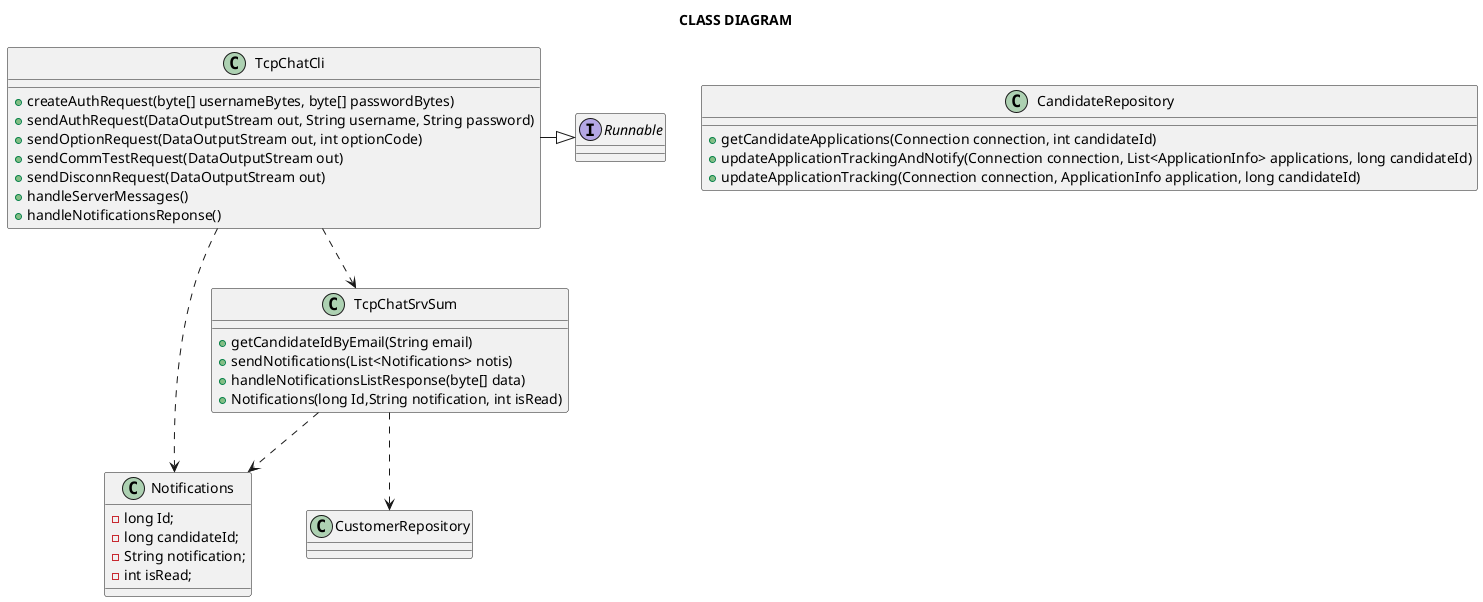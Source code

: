 @startuml

title CLASS DIAGRAM

interface Runnable {

}

class TcpChatCli {
+createAuthRequest(byte[] usernameBytes, byte[] passwordBytes)
+sendAuthRequest(DataOutputStream out, String username, String password)
+sendOptionRequest(DataOutputStream out, int optionCode)
+sendCommTestRequest(DataOutputStream out)
+sendDisconnRequest(DataOutputStream out)
+handleServerMessages()
+handleNotificationsReponse()

}

class TcpChatSrvSum{
+getCandidateIdByEmail(String email)
+sendNotifications(List<Notifications> notis)
+handleNotificationsListResponse(byte[] data)
+Notifications(long Id,String notification, int isRead)
}

class Notifications{
-long Id;
-long candidateId;
-String notification;
-int isRead;

}

class CandidateRepository{
+getCandidateApplications(Connection connection, int candidateId)
+updateApplicationTrackingAndNotify(Connection connection, List<ApplicationInfo> applications, long candidateId)
+updateApplicationTracking(Connection connection, ApplicationInfo application, long candidateId)
}

TcpChatCli ..> TcpChatSrvSum
TcpChatSrvSum ..> Notifications
TcpChatSrvSum ..> CustomerRepository
TcpChatCli ..> Notifications


TcpChatCli -|> Runnable

@enduml